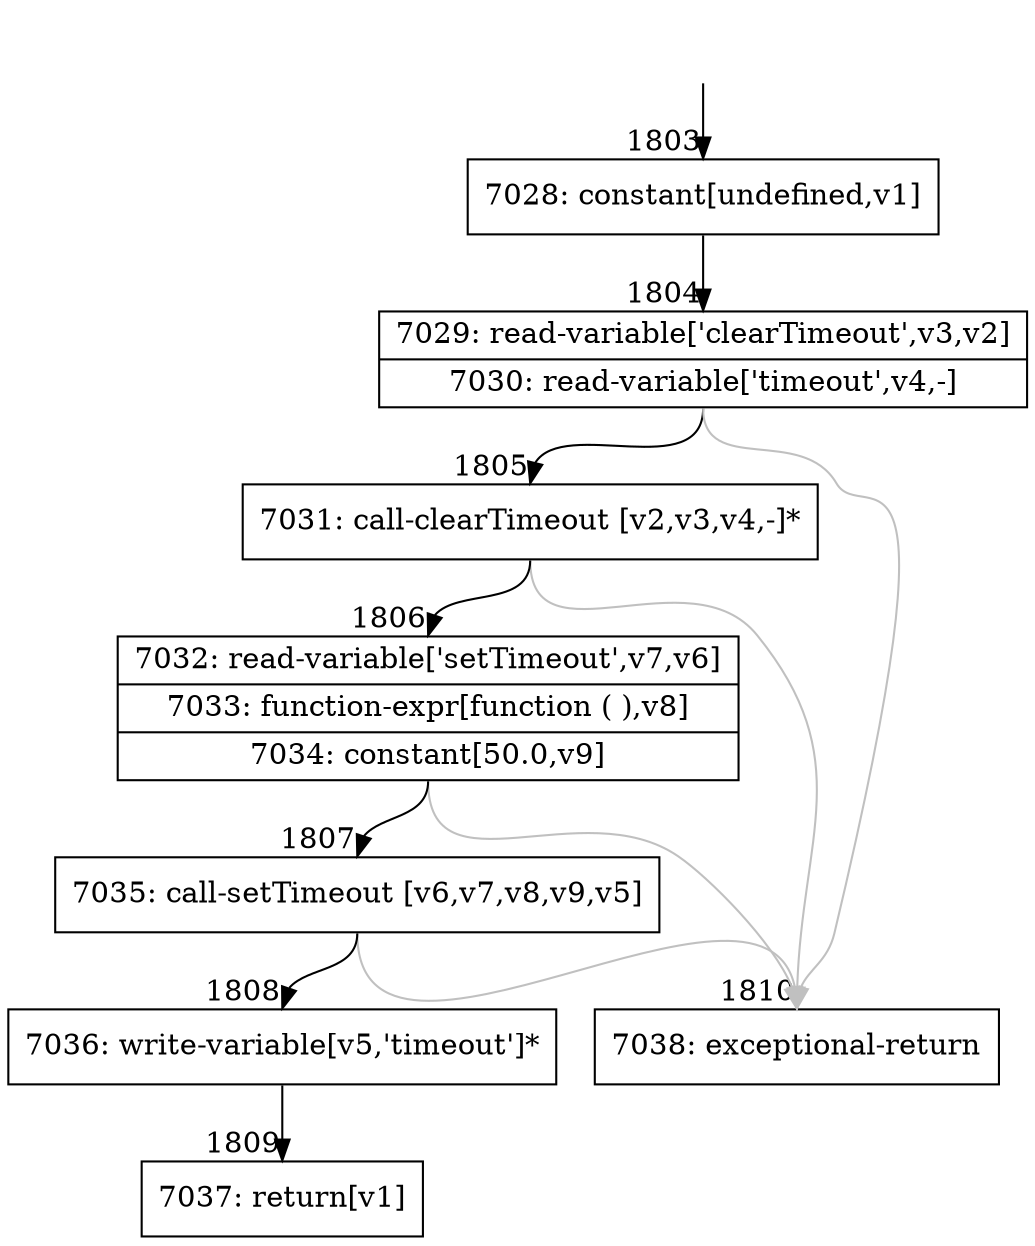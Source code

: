 digraph {
rankdir="TD"
BB_entry161[shape=none,label=""];
BB_entry161 -> BB1803 [tailport=s, headport=n, headlabel="    1803"]
BB1803 [shape=record label="{7028: constant[undefined,v1]}" ] 
BB1803 -> BB1804 [tailport=s, headport=n, headlabel="      1804"]
BB1804 [shape=record label="{7029: read-variable['clearTimeout',v3,v2]|7030: read-variable['timeout',v4,-]}" ] 
BB1804 -> BB1805 [tailport=s, headport=n, headlabel="      1805"]
BB1804 -> BB1810 [tailport=s, headport=n, color=gray, headlabel="      1810"]
BB1805 [shape=record label="{7031: call-clearTimeout [v2,v3,v4,-]*}" ] 
BB1805 -> BB1806 [tailport=s, headport=n, headlabel="      1806"]
BB1805 -> BB1810 [tailport=s, headport=n, color=gray]
BB1806 [shape=record label="{7032: read-variable['setTimeout',v7,v6]|7033: function-expr[function ( ),v8]|7034: constant[50.0,v9]}" ] 
BB1806 -> BB1807 [tailport=s, headport=n, headlabel="      1807"]
BB1806 -> BB1810 [tailport=s, headport=n, color=gray]
BB1807 [shape=record label="{7035: call-setTimeout [v6,v7,v8,v9,v5]}" ] 
BB1807 -> BB1808 [tailport=s, headport=n, headlabel="      1808"]
BB1807 -> BB1810 [tailport=s, headport=n, color=gray]
BB1808 [shape=record label="{7036: write-variable[v5,'timeout']*}" ] 
BB1808 -> BB1809 [tailport=s, headport=n, headlabel="      1809"]
BB1809 [shape=record label="{7037: return[v1]}" ] 
BB1810 [shape=record label="{7038: exceptional-return}" ] 
//#$~ 2001
}
